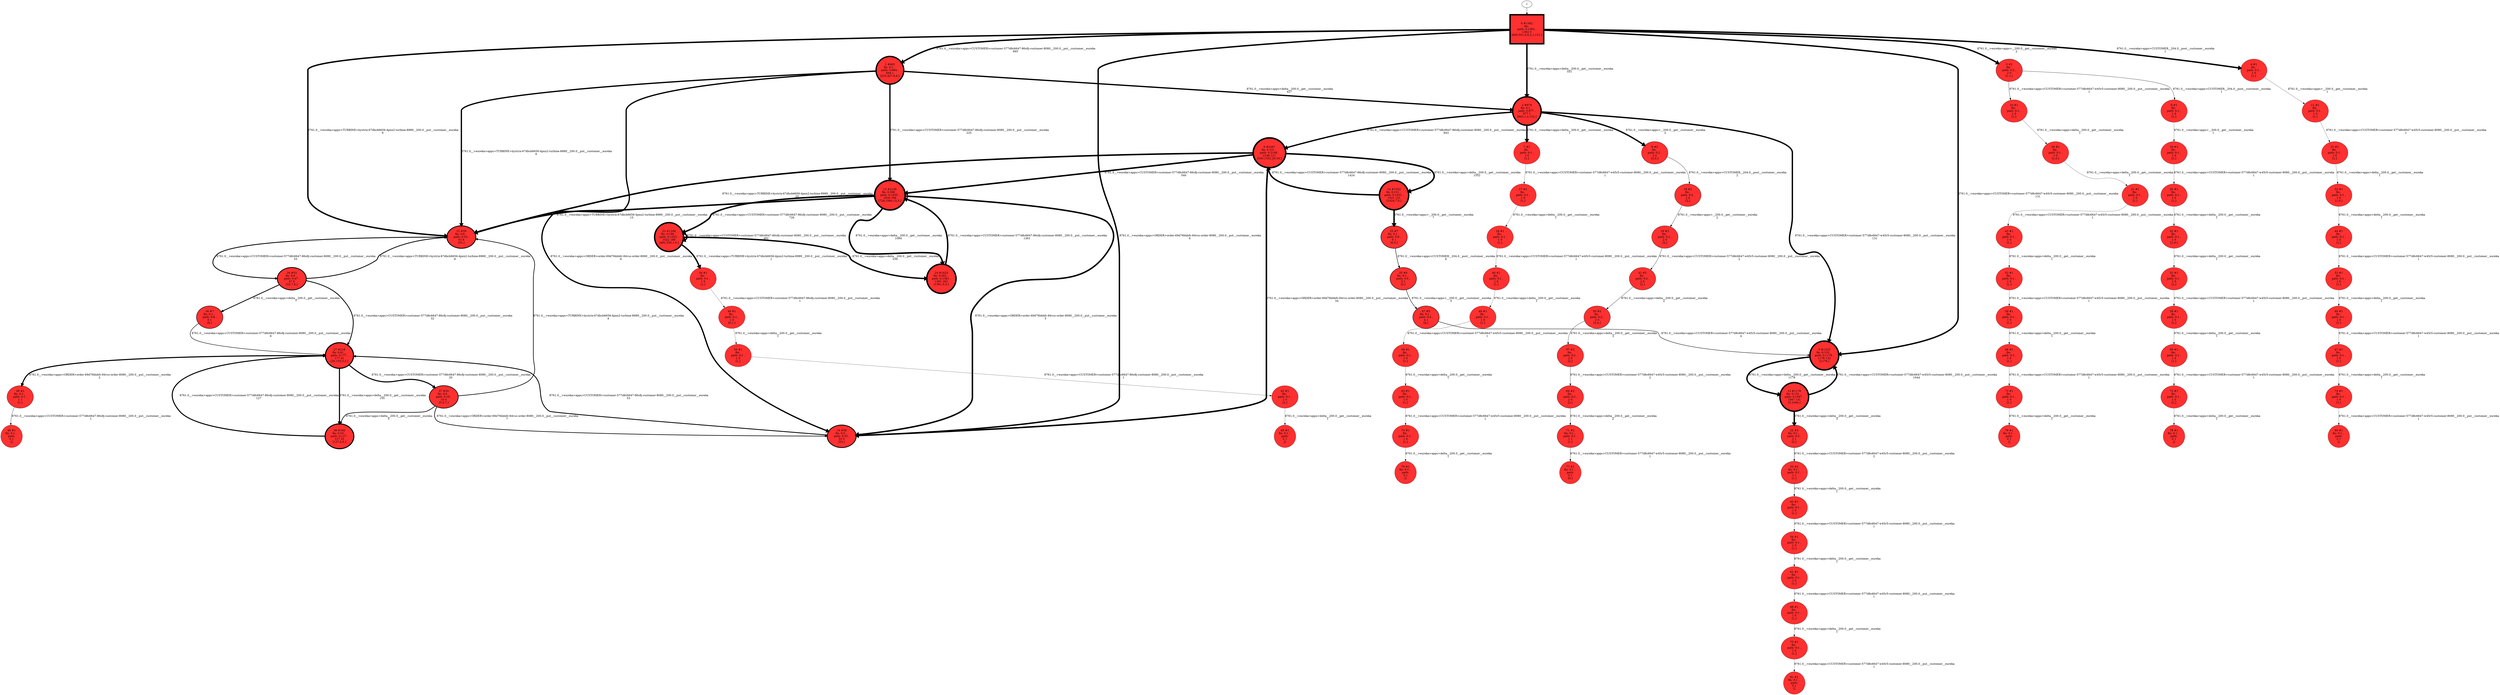 // produced with flexfringe // 
digraph DFA {
	0 [label="root" shape=box];
		I -> 0;
	0 [ label="0 #1362
fin: 
 path: 0:1362 , 
1362 0
[665,551,6,6,2,1,131,]" , style=filled, fillcolor="firebrick1", width=2.10626, height=2.10626, penwidth=7.21744];
		0 -> 1 [label="8761.0__>eureka>apps>CUSTOMER>customer-577d8c6647-86s8j-customer-8080__200.0__put__customer__eureka
665 " , penwidth=7.21744 ];
		0 -> 2 [label="8761.0__>eureka>apps>delta__200.0__get__customer__eureka
551 " , penwidth=7.21744 ];
		0 -> 15 [label="8761.0__>eureka>apps>TURBINE>hystrix-67dbcb6656-4pxn2-turbine-8989__200.0__put__customer__eureka
6 " , penwidth=7.21744 ];
		0 -> 16 [label="8761.0__>eureka>apps>ORDER>order-69d76bbbfc-84vss-order-8080__200.0__put__customer__eureka
6 " , penwidth=7.21744 ];
		0 -> 3 [label="8761.0__>eureka>apps>__200.0__get__customer__eureka
2 " , penwidth=7.21744 ];
		0 -> 4 [label="8761.0__>eureka>apps>CUSTOMER__204.0__post__customer__eureka
1 " , penwidth=7.21744 ];
		0 -> 5 [label="8761.0__>eureka>apps>CUSTOMER>customer-577d8c6647-w45r5-customer-8080__200.0__put__customer__eureka
131 " , penwidth=7.21744 ];
	1 [ label="1 #665
fin: 0:1 , 
 path: 0:664 , 
664 1
[225,427,6,6,]" , style=filled, fillcolor="firebrick1", width=2.01507, height=2.01507, penwidth=6.50129];
		1 -> 13 [label="8761.0__>eureka>apps>CUSTOMER>customer-577d8c6647-86s8j-customer-8080__200.0__put__customer__eureka
225 " , penwidth=6.50129 ];
		1 -> 2 [label="8761.0__>eureka>apps>delta__200.0__get__customer__eureka
427 " , penwidth=6.50129 ];
		1 -> 15 [label="8761.0__>eureka>apps>TURBINE>hystrix-67dbcb6656-4pxn2-turbine-8989__200.0__put__customer__eureka
6 " , penwidth=6.50129 ];
		1 -> 16 [label="8761.0__>eureka>apps>ORDER>order-69d76bbbfc-84vss-order-8080__200.0__put__customer__eureka
6 " , penwidth=6.50129 ];
	2 [ label="2 #978
fin: 0:1 , 
 path: 0:977 , 
977 1
[843,1,2,131,]" , style=filled, fillcolor="firebrick1", width=2.06516, height=2.06516, penwidth=6.88653];
		2 -> 6 [label="8761.0__>eureka>apps>CUSTOMER>customer-577d8c6647-86s8j-customer-8080__200.0__put__customer__eureka
843 " , penwidth=6.88653 ];
		2 -> 7 [label="8761.0__>eureka>apps>delta__200.0__get__customer__eureka
1 " , penwidth=6.88653 ];
		2 -> 8 [label="8761.0__>eureka>apps>__200.0__get__customer__eureka
2 " , penwidth=6.88653 ];
		2 -> 5 [label="8761.0__>eureka>apps>CUSTOMER>customer-577d8c6647-w45r5-customer-8080__200.0__put__customer__eureka
131 " , penwidth=6.88653 ];
	3 [ label="3 #2
fin: 
 path: 0:2 , 
2 0
[1,1,]" , style=filled, fillcolor="firebrick1", width=0.741276, height=0.741276, penwidth=1.09861];
		3 -> 9 [label="8761.0__>eureka>apps>CUSTOMER__204.0__post__customer__eureka
1 " , penwidth=1.09861 ];
		3 -> 10 [label="8761.0__>eureka>apps>CUSTOMER>customer-577d8c6647-w45r5-customer-8080__200.0__put__customer__eureka
1 " , penwidth=1.09861 ];
	4 [ label="4 #1
fin: 
 path: 0:1 , 
1 0
[1,]" , style=filled, fillcolor="firebrick1", width=0.526589, height=0.526589, penwidth=0.693147];
		4 -> 11 [label="8761.0__>eureka>apps>__200.0__get__customer__eureka
1 " , penwidth=0.693147 ];
	5 [ label="5 #1310
fin: 0:132 , 
 path: 0:1178 , 
1178 132
[1178,]" , style=filled, fillcolor="firebrick1", width=2.10151, height=2.10151, penwidth=7.17855];
		5 -> 12 [label="8761.0__>eureka>apps>delta__200.0__get__customer__eureka
1178 " , penwidth=7.17855 ];
	6 [ label="6 #2267
fin: 0:121 , 
 path: 0:2146 , 
2146 121
[540,1552,20,34,]" , style=filled, fillcolor="firebrick1", width=2.16638, height=2.16638, penwidth=7.72665];
		6 -> 13 [label="8761.0__>eureka>apps>CUSTOMER>customer-577d8c6647-86s8j-customer-8080__200.0__put__customer__eureka
540 " , penwidth=7.72665 ];
		6 -> 14 [label="8761.0__>eureka>apps>delta__200.0__get__customer__eureka
1552 " , penwidth=7.72665 ];
		6 -> 15 [label="8761.0__>eureka>apps>TURBINE>hystrix-67dbcb6656-4pxn2-turbine-8989__200.0__put__customer__eureka
20 " , penwidth=7.72665 ];
		6 -> 16 [label="8761.0__>eureka>apps>ORDER>order-69d76bbbfc-84vss-order-8080__200.0__put__customer__eureka
34 " , penwidth=7.72665 ];
	7 [ label="7 #1
fin: 
 path: 0:1 , 
1 0
[1,]" , style=filled, fillcolor="firebrick1", width=0.526589, height=0.526589, penwidth=0.693147];
		7 -> 17 [label="8761.0__>eureka>apps>CUSTOMER>customer-577d8c6647-w45r5-customer-8080__200.0__put__customer__eureka
1 " , penwidth=0.693147 ];
	8 [ label="8 #2
fin: 
 path: 0:2 , 
2 0
[2,0,]" , style=filled, fillcolor="firebrick1", width=0.741276, height=0.741276, penwidth=1.09861];
		8 -> 18 [label="8761.0__>eureka>apps>CUSTOMER__204.0__post__customer__eureka
2 " , penwidth=1.09861 ];
	9 [ label="9 #1
fin: 
 path: 0:1 , 
1 0
[1,]" , style=filled, fillcolor="firebrick1", width=0.526589, height=0.526589, penwidth=0.693147];
		9 -> 19 [label="8761.0__>eureka>apps>__200.0__get__customer__eureka
1 " , penwidth=0.693147 ];
	10 [ label="10 #1
fin: 
 path: 0:1 , 
1 0
[1,]" , style=filled, fillcolor="firebrick1", width=0.526589, height=0.526589, penwidth=0.693147];
		10 -> 20 [label="8761.0__>eureka>apps>delta__200.0__get__customer__eureka
1 " , penwidth=0.693147 ];
	11 [ label="11 #1
fin: 
 path: 0:1 , 
1 0
[1,]" , style=filled, fillcolor="firebrick1", width=0.526589, height=0.526589, penwidth=0.693147];
		11 -> 21 [label="8761.0__>eureka>apps>CUSTOMER>customer-577d8c6647-w45r5-customer-8080__200.0__put__customer__eureka
1 " , penwidth=0.693147 ];
	12 [ label="12 #1178
fin: 0:131 , 
 path: 0:1047 , 
1047 131
[3,1044,]" , style=filled, fillcolor="firebrick1", width=2.08845, height=2.08845, penwidth=7.07242];
		12 -> 22 [label="8761.0__>eureka>apps>delta__200.0__get__customer__eureka
3 " , penwidth=7.07242 ];
		12 -> 5 [label="8761.0__>eureka>apps>CUSTOMER>customer-577d8c6647-w45r5-customer-8080__200.0__put__customer__eureka
1044 " , penwidth=7.07242 ];
	13 [ label="13 #2126
fin: 0:296 , 
 path: 0:1830 , 
1830 296
[726,1084,15,5,]" , style=filled, fillcolor="firebrick1", width=2.159, height=2.159, penwidth=7.66247];
		13 -> 23 [label="8761.0__>eureka>apps>CUSTOMER>customer-577d8c6647-86s8j-customer-8080__200.0__put__customer__eureka
726 " , penwidth=7.66247 ];
		13 -> 24 [label="8761.0__>eureka>apps>delta__200.0__get__customer__eureka
1084 " , penwidth=7.66247 ];
		13 -> 15 [label="8761.0__>eureka>apps>TURBINE>hystrix-67dbcb6656-4pxn2-turbine-8989__200.0__put__customer__eureka
15 " , penwidth=7.66247 ];
		13 -> 16 [label="8761.0__>eureka>apps>ORDER>order-69d76bbbfc-84vss-order-8080__200.0__put__customer__eureka
5 " , penwidth=7.66247 ];
	14 [ label="14 #1552
fin: 0:121 , 
 path: 0:1431 , 
1431 121
[1424,7,0,]" , style=filled, fillcolor="firebrick1", width=2.12202, height=2.12202, penwidth=7.34794];
		14 -> 6 [label="8761.0__>eureka>apps>CUSTOMER>customer-577d8c6647-86s8j-customer-8080__200.0__put__customer__eureka
1424 " , penwidth=7.34794 ];
		14 -> 25 [label="8761.0__>eureka>apps>__200.0__get__customer__eureka
7 " , penwidth=7.34794 ];
	15 [ label="15 #59
fin: 0:6 , 
 path: 0:53 , 
53 6
[53,]" , style=filled, fillcolor="firebrick1", width=1.62813, height=1.62813, penwidth=4.09434];
		15 -> 26 [label="8761.0__>eureka>apps>CUSTOMER>customer-577d8c6647-86s8j-customer-8080__200.0__put__customer__eureka
53 " , penwidth=4.09434 ];
	16 [ label="16 #58
fin: 0:5 , 
 path: 0:53 , 
53 5
[53,]" , style=filled, fillcolor="firebrick1", width=1.62483, height=1.62483, penwidth=4.07754];
		16 -> 27 [label="8761.0__>eureka>apps>CUSTOMER>customer-577d8c6647-86s8j-customer-8080__200.0__put__customer__eureka
53 " , penwidth=4.07754 ];
	17 [ label="17 #1
fin: 
 path: 0:1 , 
1 0
[1,]" , style=filled, fillcolor="firebrick1", width=0.526589, height=0.526589, penwidth=0.693147];
		17 -> 28 [label="8761.0__>eureka>apps>delta__200.0__get__customer__eureka
1 " , penwidth=0.693147 ];
	18 [ label="18 #2
fin: 
 path: 0:2 , 
2 0
[2,]" , style=filled, fillcolor="firebrick1", width=0.741276, height=0.741276, penwidth=1.09861];
		18 -> 29 [label="8761.0__>eureka>apps>__200.0__get__customer__eureka
2 " , penwidth=1.09861 ];
	19 [ label="19 #1
fin: 
 path: 0:1 , 
1 0
[1,]" , style=filled, fillcolor="firebrick1", width=0.526589, height=0.526589, penwidth=0.693147];
		19 -> 30 [label="8761.0__>eureka>apps>CUSTOMER>customer-577d8c6647-w45r5-customer-8080__200.0__put__customer__eureka
1 " , penwidth=0.693147 ];
	20 [ label="20 #1
fin: 
 path: 0:1 , 
1 0
[1,0,]" , style=filled, fillcolor="firebrick1", width=0.526589, height=0.526589, penwidth=0.693147];
		20 -> 31 [label="8761.0__>eureka>apps>delta__200.0__get__customer__eureka
1 " , penwidth=0.693147 ];
	21 [ label="21 #1
fin: 
 path: 0:1 , 
1 0
[1,]" , style=filled, fillcolor="firebrick1", width=0.526589, height=0.526589, penwidth=0.693147];
		21 -> 32 [label="8761.0__>eureka>apps>delta__200.0__get__customer__eureka
1 " , penwidth=0.693147 ];
	22 [ label="22 #3
fin: 0:1 , 
 path: 0:2 , 
2 1
[2,]" , style=filled, fillcolor="firebrick1", width=0.869742, height=0.869742, penwidth=1.38629];
		22 -> 33 [label="8761.0__>eureka>apps>CUSTOMER>customer-577d8c6647-w45r5-customer-8080__200.0__put__customer__eureka
2 " , penwidth=1.38629 ];
	23 [ label="23 #1208
fin: 0:186 , 
 path: 0:1022 , 
1022 186
[482,539,1,0,]" , style=filled, fillcolor="firebrick1", width=2.09156, height=2.09156, penwidth=7.09755];
		23 -> 23 [label="8761.0__>eureka>apps>CUSTOMER>customer-577d8c6647-86s8j-customer-8080__200.0__put__customer__eureka
482 " , penwidth=7.09755 ];
		23 -> 24 [label="8761.0__>eureka>apps>delta__200.0__get__customer__eureka
539 " , penwidth=7.09755 ];
		23 -> 34 [label="8761.0__>eureka>apps>TURBINE>hystrix-67dbcb6656-4pxn2-turbine-8989__200.0__put__customer__eureka
1 " , penwidth=7.09755 ];
	24 [ label="24 #1623
fin: 0:262 , 
 path: 0:1361 , 
1361 262
[1361,0,0,]" , style=filled, fillcolor="firebrick1", width=2.12736, height=2.12736, penwidth=7.39265];
		24 -> 13 [label="8761.0__>eureka>apps>CUSTOMER>customer-577d8c6647-86s8j-customer-8080__200.0__put__customer__eureka
1361 " , penwidth=7.39265 ];
	25 [ label="25 #7
fin: 0:1 , 
 path: 0:6 , 
6 1
[6,0,]" , style=filled, fillcolor="firebrick1", width=1.12475, height=1.12475, penwidth=2.07944];
		25 -> 35 [label="8761.0__>eureka>apps>CUSTOMER__204.0__post__customer__eureka
6 " , penwidth=2.07944 ];
	26 [ label="26 #53
fin: 0:6 , 
 path: 0:47 , 
47 6
[32,7,8,]" , style=filled, fillcolor="firebrick1", width=1.60723, height=1.60723, penwidth=3.98898];
		26 -> 27 [label="8761.0__>eureka>apps>CUSTOMER>customer-577d8c6647-86s8j-customer-8080__200.0__put__customer__eureka
32 " , penwidth=3.98898 ];
		26 -> 36 [label="8761.0__>eureka>apps>delta__200.0__get__customer__eureka
7 " , penwidth=3.98898 ];
		26 -> 15 [label="8761.0__>eureka>apps>TURBINE>hystrix-67dbcb6656-4pxn2-turbine-8989__200.0__put__customer__eureka
8 " , penwidth=3.98898 ];
	27 [ label="27 #218
fin: 0:41 , 
 path: 0:177 , 
177 41
[20,155,0,2,]" , style=filled, fillcolor="firebrick1", width=1.85459, height=1.85459, penwidth=5.38907];
		27 -> 37 [label="8761.0__>eureka>apps>CUSTOMER>customer-577d8c6647-86s8j-customer-8080__200.0__put__customer__eureka
20 " , penwidth=5.38907 ];
		27 -> 38 [label="8761.0__>eureka>apps>delta__200.0__get__customer__eureka
155 " , penwidth=5.38907 ];
		27 -> 39 [label="8761.0__>eureka>apps>ORDER>order-69d76bbbfc-84vss-order-8080__200.0__put__customer__eureka
2 " , penwidth=5.38907 ];
	28 [ label="28 #1
fin: 
 path: 0:1 , 
1 0
[1,]" , style=filled, fillcolor="firebrick1", width=0.526589, height=0.526589, penwidth=0.693147];
		28 -> 40 [label="8761.0__>eureka>apps>CUSTOMER>customer-577d8c6647-w45r5-customer-8080__200.0__put__customer__eureka
1 " , penwidth=0.693147 ];
	29 [ label="29 #2
fin: 
 path: 0:2 , 
2 0
[2,]" , style=filled, fillcolor="firebrick1", width=0.741276, height=0.741276, penwidth=1.09861];
		29 -> 41 [label="8761.0__>eureka>apps>CUSTOMER>customer-577d8c6647-w45r5-customer-8080__200.0__put__customer__eureka
2 " , penwidth=1.09861 ];
	30 [ label="30 #1
fin: 
 path: 0:1 , 
1 0
[1,]" , style=filled, fillcolor="firebrick1", width=0.526589, height=0.526589, penwidth=0.693147];
		30 -> 42 [label="8761.0__>eureka>apps>delta__200.0__get__customer__eureka
1 " , penwidth=0.693147 ];
	31 [ label="31 #1
fin: 
 path: 0:1 , 
1 0
[1,]" , style=filled, fillcolor="firebrick1", width=0.526589, height=0.526589, penwidth=0.693147];
		31 -> 43 [label="8761.0__>eureka>apps>CUSTOMER>customer-577d8c6647-w45r5-customer-8080__200.0__put__customer__eureka
1 " , penwidth=0.693147 ];
	32 [ label="32 #1
fin: 
 path: 0:1 , 
1 0
[1,0,]" , style=filled, fillcolor="firebrick1", width=0.526589, height=0.526589, penwidth=0.693147];
		32 -> 44 [label="8761.0__>eureka>apps>delta__200.0__get__customer__eureka
1 " , penwidth=0.693147 ];
	33 [ label="33 #2
fin: 0:1 , 
 path: 0:1 , 
1 1
[1,]" , style=filled, fillcolor="firebrick1", width=0.741276, height=0.741276, penwidth=1.09861];
		33 -> 45 [label="8761.0__>eureka>apps>delta__200.0__get__customer__eureka
1 " , penwidth=1.09861 ];
	35 [ label="35 #6
fin: 0:1 , 
 path: 0:5 , 
5 1
[5,]" , style=filled, fillcolor="firebrick1", width=1.08042, height=1.08042, penwidth=1.94591];
		35 -> 47 [label="8761.0__>eureka>apps>__200.0__get__customer__eureka
5 " , penwidth=1.94591 ];
	37 [ label="37 #20
fin: 0:4 , 
 path: 0:16 , 
16 4
[5,4,7,]" , style=filled, fillcolor="firebrick1", width=1.39736, height=1.39736, penwidth=3.04452];
		37 -> 38 [label="8761.0__>eureka>apps>delta__200.0__get__customer__eureka
5 " , penwidth=3.04452 ];
		37 -> 15 [label="8761.0__>eureka>apps>TURBINE>hystrix-67dbcb6656-4pxn2-turbine-8989__200.0__put__customer__eureka
4 " , penwidth=3.04452 ];
		37 -> 16 [label="8761.0__>eureka>apps>ORDER>order-69d76bbbfc-84vss-order-8080__200.0__put__customer__eureka
7 " , penwidth=3.04452 ];
	38 [ label="38 #160
fin: 0:33 , 
 path: 0:127 , 
127 33
[127,0,0,]" , style=filled, fillcolor="firebrick1", width=1.80524, height=1.80524, penwidth=5.0814];
		38 -> 27 [label="8761.0__>eureka>apps>CUSTOMER>customer-577d8c6647-86s8j-customer-8080__200.0__put__customer__eureka
127 " , penwidth=5.0814 ];
	40 [ label="40 #1
fin: 
 path: 0:1 , 
1 0
[1,]" , style=filled, fillcolor="firebrick1", width=0.526589, height=0.526589, penwidth=0.693147];
		40 -> 49 [label="8761.0__>eureka>apps>delta__200.0__get__customer__eureka
1 " , penwidth=0.693147 ];
	41 [ label="41 #2
fin: 
 path: 0:2 , 
2 0
[2,]" , style=filled, fillcolor="firebrick1", width=0.741276, height=0.741276, penwidth=1.09861];
		41 -> 50 [label="8761.0__>eureka>apps>delta__200.0__get__customer__eureka
2 " , penwidth=1.09861 ];
	42 [ label="42 #1
fin: 
 path: 0:1 , 
1 0
[1,0,]" , style=filled, fillcolor="firebrick1", width=0.526589, height=0.526589, penwidth=0.693147];
		42 -> 51 [label="8761.0__>eureka>apps>delta__200.0__get__customer__eureka
1 " , penwidth=0.693147 ];
	43 [ label="43 #1
fin: 
 path: 0:1 , 
1 0
[1,]" , style=filled, fillcolor="firebrick1", width=0.526589, height=0.526589, penwidth=0.693147];
		43 -> 52 [label="8761.0__>eureka>apps>delta__200.0__get__customer__eureka
1 " , penwidth=0.693147 ];
	44 [ label="44 #1
fin: 
 path: 0:1 , 
1 0
[1,]" , style=filled, fillcolor="firebrick1", width=0.526589, height=0.526589, penwidth=0.693147];
		44 -> 53 [label="8761.0__>eureka>apps>CUSTOMER>customer-577d8c6647-w45r5-customer-8080__200.0__put__customer__eureka
1 " , penwidth=0.693147 ];
	45 [ label="45 #1
fin: 
 path: 0:1 , 
1 0
[1,]" , style=filled, fillcolor="firebrick1", width=0.526589, height=0.526589, penwidth=0.693147];
		45 -> 54 [label="8761.0__>eureka>apps>CUSTOMER>customer-577d8c6647-w45r5-customer-8080__200.0__put__customer__eureka
1 " , penwidth=0.693147 ];
	34 [ label="34 #1
fin: 
 path: 0:1 , 
1 0
[1,]" , style=filled, fillcolor="firebrick1", width=0.526589, height=0.526589, penwidth=0.693147];
		34 -> 46 [label="8761.0__>eureka>apps>CUSTOMER>customer-577d8c6647-86s8j-customer-8080__200.0__put__customer__eureka
1 " , penwidth=0.693147 ];
	36 [ label="36 #7
fin: 0:1 , 
 path: 0:6 , 
6 1
[6,]" , style=filled, fillcolor="firebrick1", width=1.12475, height=1.12475, penwidth=2.07944];
		36 -> 27 [label="8761.0__>eureka>apps>CUSTOMER>customer-577d8c6647-86s8j-customer-8080__200.0__put__customer__eureka
6 " , penwidth=2.07944 ];
	47 [ label="47 #5
fin: 0:1 , 
 path: 0:4 , 
4 1
[4,]" , style=filled, fillcolor="firebrick1", width=1.02667, height=1.02667, penwidth=1.79176];
		47 -> 5 [label="8761.0__>eureka>apps>CUSTOMER>customer-577d8c6647-w45r5-customer-8080__200.0__put__customer__eureka
4 " , penwidth=1.79176 ];
	49 [ label="49 #1
fin: 
 path: 0:1 , 
1 0
[1,]" , style=filled, fillcolor="firebrick1", width=0.526589, height=0.526589, penwidth=0.693147];
		49 -> 56 [label="8761.0__>eureka>apps>CUSTOMER>customer-577d8c6647-w45r5-customer-8080__200.0__put__customer__eureka
1 " , penwidth=0.693147 ];
	50 [ label="50 #2
fin: 
 path: 0:2 , 
2 0
[2,0,]" , style=filled, fillcolor="firebrick1", width=0.741276, height=0.741276, penwidth=1.09861];
		50 -> 57 [label="8761.0__>eureka>apps>delta__200.0__get__customer__eureka
2 " , penwidth=1.09861 ];
	51 [ label="51 #1
fin: 
 path: 0:1 , 
1 0
[1,]" , style=filled, fillcolor="firebrick1", width=0.526589, height=0.526589, penwidth=0.693147];
		51 -> 58 [label="8761.0__>eureka>apps>CUSTOMER>customer-577d8c6647-w45r5-customer-8080__200.0__put__customer__eureka
1 " , penwidth=0.693147 ];
	52 [ label="52 #1
fin: 
 path: 0:1 , 
1 0
[1,]" , style=filled, fillcolor="firebrick1", width=0.526589, height=0.526589, penwidth=0.693147];
		52 -> 59 [label="8761.0__>eureka>apps>CUSTOMER>customer-577d8c6647-w45r5-customer-8080__200.0__put__customer__eureka
1 " , penwidth=0.693147 ];
	53 [ label="53 #1
fin: 
 path: 0:1 , 
1 0
[1,]" , style=filled, fillcolor="firebrick1", width=0.526589, height=0.526589, penwidth=0.693147];
		53 -> 60 [label="8761.0__>eureka>apps>delta__200.0__get__customer__eureka
1 " , penwidth=0.693147 ];
	54 [ label="54 #1
fin: 
 path: 0:1 , 
1 0
[1,]" , style=filled, fillcolor="firebrick1", width=0.526589, height=0.526589, penwidth=0.693147];
		54 -> 61 [label="8761.0__>eureka>apps>delta__200.0__get__customer__eureka
1 " , penwidth=0.693147 ];
	46 [ label="46 #1
fin: 
 path: 0:1 , 
1 0
[0,1,]" , style=filled, fillcolor="firebrick1", width=0.526589, height=0.526589, penwidth=0.693147];
		46 -> 55 [label="8761.0__>eureka>apps>delta__200.0__get__customer__eureka
1 " , penwidth=0.693147 ];
	56 [ label="56 #1
fin: 
 path: 0:1 , 
1 0
[1,]" , style=filled, fillcolor="firebrick1", width=0.526589, height=0.526589, penwidth=0.693147];
		56 -> 63 [label="8761.0__>eureka>apps>delta__200.0__get__customer__eureka
1 " , penwidth=0.693147 ];
	57 [ label="57 #2
fin: 
 path: 0:2 , 
2 0
[2,]" , style=filled, fillcolor="firebrick1", width=0.741276, height=0.741276, penwidth=1.09861];
		57 -> 64 [label="8761.0__>eureka>apps>CUSTOMER>customer-577d8c6647-w45r5-customer-8080__200.0__put__customer__eureka
2 " , penwidth=1.09861 ];
	58 [ label="58 #1
fin: 
 path: 0:1 , 
1 0
[1,]" , style=filled, fillcolor="firebrick1", width=0.526589, height=0.526589, penwidth=0.693147];
		58 -> 65 [label="8761.0__>eureka>apps>delta__200.0__get__customer__eureka
1 " , penwidth=0.693147 ];
	59 [ label="59 #1
fin: 
 path: 0:1 , 
1 0
[1,]" , style=filled, fillcolor="firebrick1", width=0.526589, height=0.526589, penwidth=0.693147];
		59 -> 66 [label="8761.0__>eureka>apps>delta__200.0__get__customer__eureka
1 " , penwidth=0.693147 ];
	60 [ label="60 #1
fin: 
 path: 0:1 , 
1 0
[1,]" , style=filled, fillcolor="firebrick1", width=0.526589, height=0.526589, penwidth=0.693147];
		60 -> 67 [label="8761.0__>eureka>apps>CUSTOMER>customer-577d8c6647-w45r5-customer-8080__200.0__put__customer__eureka
1 " , penwidth=0.693147 ];
	61 [ label="61 #1
fin: 
 path: 0:1 , 
1 0
[1,]" , style=filled, fillcolor="firebrick1", width=0.526589, height=0.526589, penwidth=0.693147];
		61 -> 68 [label="8761.0__>eureka>apps>CUSTOMER>customer-577d8c6647-w45r5-customer-8080__200.0__put__customer__eureka
1 " , penwidth=0.693147 ];
	55 [ label="55 #1
fin: 
 path: 0:1 , 
1 0
[1,]" , style=filled, fillcolor="firebrick1", width=0.526589, height=0.526589, penwidth=0.693147];
		55 -> 62 [label="8761.0__>eureka>apps>CUSTOMER>customer-577d8c6647-86s8j-customer-8080__200.0__put__customer__eureka
1 " , penwidth=0.693147 ];
	63 [ label="63 #1
fin: 
 path: 0:1 , 
1 0
[1,]" , style=filled, fillcolor="firebrick1", width=0.526589, height=0.526589, penwidth=0.693147];
		63 -> 70 [label="8761.0__>eureka>apps>CUSTOMER>customer-577d8c6647-w45r5-customer-8080__200.0__put__customer__eureka
1 " , penwidth=0.693147 ];
	64 [ label="64 #2
fin: 
 path: 0:2 , 
2 0
[2,]" , style=filled, fillcolor="firebrick1", width=0.741276, height=0.741276, penwidth=1.09861];
		64 -> 71 [label="8761.0__>eureka>apps>delta__200.0__get__customer__eureka
2 " , penwidth=1.09861 ];
	65 [ label="65 #1
fin: 
 path: 0:1 , 
1 0
[1,]" , style=filled, fillcolor="firebrick1", width=0.526589, height=0.526589, penwidth=0.693147];
		65 -> 72 [label="8761.0__>eureka>apps>CUSTOMER>customer-577d8c6647-w45r5-customer-8080__200.0__put__customer__eureka
1 " , penwidth=0.693147 ];
	66 [ label="66 #1
fin: 
 path: 0:1 , 
1 0
[1,]" , style=filled, fillcolor="firebrick1", width=0.526589, height=0.526589, penwidth=0.693147];
		66 -> 73 [label="8761.0__>eureka>apps>CUSTOMER>customer-577d8c6647-w45r5-customer-8080__200.0__put__customer__eureka
1 " , penwidth=0.693147 ];
	67 [ label="67 #1
fin: 
 path: 0:1 , 
1 0
[1,]" , style=filled, fillcolor="firebrick1", width=0.526589, height=0.526589, penwidth=0.693147];
		67 -> 74 [label="8761.0__>eureka>apps>delta__200.0__get__customer__eureka
1 " , penwidth=0.693147 ];
	68 [ label="68 #1
fin: 
 path: 0:1 , 
1 0
[1,]" , style=filled, fillcolor="firebrick1", width=0.526589, height=0.526589, penwidth=0.693147];
		68 -> 75 [label="8761.0__>eureka>apps>delta__200.0__get__customer__eureka
1 " , penwidth=0.693147 ];
	62 [ label="62 #1
fin: 
 path: 0:1 , 
1 0
[1,]" , style=filled, fillcolor="firebrick1", width=0.526589, height=0.526589, penwidth=0.693147];
		62 -> 69 [label="8761.0__>eureka>apps>delta__200.0__get__customer__eureka
1 " , penwidth=0.693147 ];
	70 [ label="70 #1
fin: 
 path: 0:1 , 
1 0
[1,]" , style=filled, fillcolor="firebrick1", width=0.526589, height=0.526589, penwidth=0.693147];
		70 -> 76 [label="8761.0__>eureka>apps>delta__200.0__get__customer__eureka
1 " , penwidth=0.693147 ];
	71 [ label="71 #2
fin: 0:1 , 
 path: 0:1 , 
1 1
[1,]" , style=filled, fillcolor="firebrick1", width=0.741276, height=0.741276, penwidth=1.09861];
		71 -> 77 [label="8761.0__>eureka>apps>CUSTOMER>customer-577d8c6647-w45r5-customer-8080__200.0__put__customer__eureka
1 " , penwidth=1.09861 ];
	39 [ label="39 #2
fin: 0:1 , 
 path: 0:1 , 
1 1
[1,]" , style=filled, fillcolor="firebrick1", width=0.741276, height=0.741276, penwidth=1.09861];
		39 -> 48 [label="8761.0__>eureka>apps>CUSTOMER>customer-577d8c6647-86s8j-customer-8080__200.0__put__customer__eureka
1 " , penwidth=1.09861 ];
	72 [ label="72 #1
fin: 
 path: 0:1 , 
1 0
[1,]" , style=filled, fillcolor="firebrick1", width=0.526589, height=0.526589, penwidth=0.693147];
		72 -> 78 [label="8761.0__>eureka>apps>delta__200.0__get__customer__eureka
1 " , penwidth=0.693147 ];
	73 [ label="73 #1
fin: 
 path: 0:1 , 
1 0
[1,]" , style=filled, fillcolor="firebrick1", width=0.526589, height=0.526589, penwidth=0.693147];
		73 -> 79 [label="8761.0__>eureka>apps>delta__200.0__get__customer__eureka
1 " , penwidth=0.693147 ];
	74 [ label="74 #1
fin: 
 path: 0:1 , 
1 0
[1,]" , style=filled, fillcolor="firebrick1", width=0.526589, height=0.526589, penwidth=0.693147];
		74 -> 80 [label="8761.0__>eureka>apps>CUSTOMER>customer-577d8c6647-w45r5-customer-8080__200.0__put__customer__eureka
1 " , penwidth=0.693147 ];
	75 [ label="75 #1
fin: 
 path: 0:1 , 
1 0
[1,]" , style=filled, fillcolor="firebrick1", width=0.526589, height=0.526589, penwidth=0.693147];
		75 -> 81 [label="8761.0__>eureka>apps>CUSTOMER>customer-577d8c6647-w45r5-customer-8080__200.0__put__customer__eureka
1 " , penwidth=0.693147 ];
	69 [ label="69 #1
fin: 0:1 , 
 path: 
0 1
[]" , style=filled, fillcolor="firebrick1", width=0.526589, height=0.526589, penwidth=0.693147];
	76 [ label="76 #1
fin: 0:1 , 
 path: 
0 1
[]" , style=filled, fillcolor="firebrick1", width=0.526589, height=0.526589, penwidth=0.693147];
	77 [ label="77 #1
fin: 0:1 , 
 path: 
0 1
[0,]" , style=filled, fillcolor="firebrick1", width=0.526589, height=0.526589, penwidth=0.693147];
	48 [ label="48 #1
fin: 0:1 , 
 path: 
0 1
[]" , style=filled, fillcolor="firebrick1", width=0.526589, height=0.526589, penwidth=0.693147];
	78 [ label="78 #1
fin: 0:1 , 
 path: 
0 1
[]" , style=filled, fillcolor="firebrick1", width=0.526589, height=0.526589, penwidth=0.693147];
	79 [ label="79 #1
fin: 0:1 , 
 path: 
0 1
[]" , style=filled, fillcolor="firebrick1", width=0.526589, height=0.526589, penwidth=0.693147];
	80 [ label="80 #1
fin: 0:1 , 
 path: 
0 1
[]" , style=filled, fillcolor="firebrick1", width=0.526589, height=0.526589, penwidth=0.693147];
	81 [ label="81 #1
fin: 0:1 , 
 path: 
0 1
[]" , style=filled, fillcolor="firebrick1", width=0.526589, height=0.526589, penwidth=0.693147];
}
